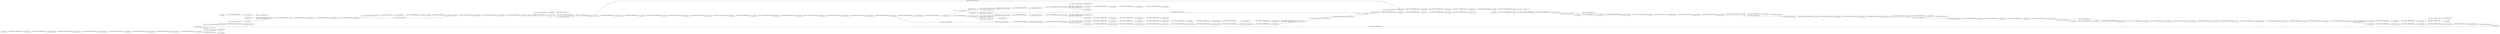digraph {
	"1806910382855072185_340" [label="String To Number"]
	"-9036009252089971374_169" [label="Math Formula"]
	"8597208438577205753_347" [label="Math Formula"]
	"-6028944902076965337_169" [label="Math Formula"]
	"6435443178691927084_31" [label="Group Loop Start"]
	"8597208438577205753_342" [label="Math Formula"]
	"1070479615764792353_176" [label="Denormalizer _PMML_"]
	"-2045842165760778439_318" [label="Row Filter"]
	"1806910382855072185_317" [label="Math Formula"]
	"-2045842165760778439_304" [label="MultiLayerPerceptron Predictor"]
	"429643531085850696_52" [label="MultiLayerPerceptron Predictor"]
	"4592901907806087953_166" [label="Group Loop Start"]
	"1070479615764792353_173" [label=GroupBy]
	"1806910382855072185_313" [label=GroupBy]
	"-2045842165760778439_319" [label="Column Filter"]
	"7182966469351254425_176" [label="Denormalizer _PMML_"]
	"1806910382855072185_352" [label="DB Writer"]
	"-2045842165760778439_290" [label="Row Filter"]
	"8440966985252615367_178" [label=Joiner]
	"1806910382855072185_293" [label="String to Date_Time"]
	"1070479615764792353_175" [label="Cell To PMML"]
	"-9036009252089971374_175" [label="Cell To PMML"]
	"1806910382855072185_18" [label=Sorter]
	"429643531085850696_301" [label="String To Number _deprecated_"]
	"429643531085850696_315" [label="Column Filter"]
	"4592901907806087953_169" [label="Math Formula"]
	"-6028944902076965337_170" [label="Normalizer _PMML_"]
	"-2045842165760778439_292" [label="Row Splitter"]
	"429643531085850696_295" [label="Date_Time Shift"]
	"8440966985252615367_201" [label=Sorter]
	"429643531085850696_306" [label="Math Formula"]
	"1806910382855072185_318" [label="Column Filter"]
	"1806910382855072185_236" [label="Row Filter"]
	"8597208438577205753_345" [label="Column Rename"]
	"-9036009252089971374_176" [label="Denormalizer _PMML_"]
	"1806910382855072185_301" [label="Rule_based Row Filter"]
	"-2045842165760778439_291" [label="Column Filter"]
	"429643531085850696_316" [label="Math Formula"]
	"-2045842165760778439_293" [label="PMML Writer"]
	"1806910382855072185_294" [label="Row Filter"]
	"-2045842165760778439_306" [label="Rule Engine"]
	"7182966469351254425_173" [label=GroupBy]
	"7182966469351254425_166" [label="Group Loop Start"]
	"1673316725192018091_301" [label=Sorter]
	"6435443178691927084_204" [label="Row Splitter"]
	"429643531085850696_319" [label="Column Filter"]
	"1673316725192018091_192" [label="Java Snippet"]
	"1806910382855072185_216" [label="Line Plot _local_"]
	"4215074122742538309_2" [label=Sorter]
	"429643531085850696_321" [label="Lag Column"]
	"4592901907806087953_173" [label=GroupBy]
	"1806910382855072185_310" [label="DB Writer"]
	"8597208438577205753_352" [label="String Manipulation"]
	"1806910382855072185_351" [label="Math Formula"]
	"1806910382855072185_4" [label="DB Query Reader"]
	"8440966985252615367_200" [label=Sorter]
	"1070479615764792353_169" [label="Math Formula"]
	"6435443178691927084_208" [label="Rule Engine"]
	"1806910382855072185_200" [label="Column Filter"]
	"8440966985252615367_198" [label="Row Filter"]
	"1806910382855072185_298" [label="Row Filter"]
	"6435443178691927084_207" [label="Rule Engine"]
	"-2045842165760778439_284" [label="Missing Value"]
	"8597208438577205753_351" [label="Column Combiner"]
	"6435443178691927084_206" [label="Lag Column"]
	"429643531085850696_317" [label="Number To String"]
	"-6028944902076965337_166" [label="Group Loop Start"]
	"-2045842165760778439_197" [label="Column Filter"]
	"8440966985252615367_190" [label="Column Expressions"]
	"8440966985252615367_194" [label="Column Rename"]
	"6435443178691927084_30" [label="Loop End"]
	"-2045842165760778439_294" [label="Row Filter"]
	"8440966985252615367_187" [label="Column Rename"]
	"6435443178691927084_235" [label="Rule Engine"]
	"429643531085850696_320" [label=Unpivoting]
	"8440966985252615367_183" [label="Column Rename"]
	"4215074122742538309_239" [label="Rule Engine"]
	"4215074122742538309_9" [label=GroupBy]
	"-9036009252089971374_179" [label="Loop End"]
	"8440966985252615367_199" [label="Row Filter"]
	"-6028944902076965337_172" [label="Loop End _2 ports_"]
	"6435443178691927084_209" [label="Column Filter"]
	"8440966985252615367_193" [label="Column Filter"]
	"-9036009252089971374_166" [label="Group Loop Start"]
	"-2045842165760778439_296" [label="Rule_based Row Filter"]
	"4215074122742538309_208" [label="Column Filter"]
	"429643531085850696_292" [label="Rule Engine"]
	"8597208438577205753_344" [label="Column Filter"]
	"1806910382855072185_339" [label="Number To String"]
	"429643531085850696_323" [label=Pivoting]
	"429643531085850696_324" [label="Column Resorter"]
	"4215074122742538309_8" [label=Joiner]
	"429643531085850696_322" [label="Math Formula"]
	"-2045842165760778439_307" [label="Numeric Scorer"]
	"1673316725192018091_179" [label="Math Formula"]
	"429643531085850696_298" [label="Date_Time to String"]
	"-2045842165760778439_302" [label="Rule Engine"]
	"-6028944902076965337_171" [label="PMML To Cell"]
	"1806910382855072185_7" [label="Table Creator"]
	"1806910382855072185_222" [label="Line Plot"]
	"1673316725192018091_300" [label="Column Filter"]
	"6435443178691927084_236" [label="Double To Int"]
	"8597208438577205753_341" [label="Excel Reader"]
	"-2045842165760778439_320" [label="Row Filter"]
	"4215074122742538309_11" [label="Cross Joiner"]
	"1673316725192018091_197" [label="Column Filter"]
	"429643531085850696_293" [label="String to Date_Time"]
	"-2045842165760778439_303" [label="RProp MLP Learner"]
	"4592901907806087953_179" [label="Loop End"]
	"8597208438577205753_346" [label="Column Resorter"]
	"1806910382855072185_237" [label="Row Filter"]
	"7182966469351254425_179" [label="Loop End"]
	"1673316725192018091_182" [label="Column Filter"]
	"4592901907806087953_176" [label="Denormalizer _PMML_"]
	"6435443178691927084_234" [label="Lag Column"]
	"1806910382855072185_218" [label="Column Filter"]
	"1806910382855072185_172" [label="Numeric Row Splitter"]
	"429643531085850696_314" [label="Math Formula"]
	"429643531085850696_64" [label="Recursive Loop Start"]
	"6435443178691927084_185" [label="Row Splitter"]
	"1806910382855072185_228" [label=GroupBy]
	"1806910382855072185_347" [label="Table Row to Variable"]
	"-6028944902076965337_173" [label=GroupBy]
	"-2045842165760778439_323" [label="Line Plot _local_"]
	"1806910382855072185_188" [label="Line Plot _local_"]
	"6435443178691927084_210" [label="Column Rename"]
	"1070479615764792353_179" [label="Loop End"]
	"7182966469351254425_175" [label="Cell To PMML"]
	"-2045842165760778439_283" [label="MultiLayerPerceptron Predictor"]
	"1070479615764792353_166" [label="Group Loop Start"]
	"8440966985252615367_185" [label=Sorter]
	"1806910382855072185_15" [label="DB Connector"]
	"-2045842165760778439_288" [label="Numeric Scorer"]
	"4215074122742538309_12" [label="Missing Value"]
	"7182966469351254425_169" [label="Math Formula"]
	"-6028944902076965337_174" [label=Joiner]
	"-2045842165760778439_278" [label="Rule_based Row Filter"]
	"429643531085850696_318" [label="Math Formula"]
	"429643531085850696_172" [label="Column Resorter"]
	"-2045842165760778439_177" [label="RProp MLP Learner"]
	"429643531085850696_159" [label="Column Filter"]
	"1806910382855072185_319" [label="String Manipulation"]
	"1806910382855072185_193" [label=Concatenate]
	"8597208438577205753_343" [label="String Manipulation"]
	"-9036009252089971374_173" [label=GroupBy]
	"6435443178691927084_165" [label="Lag Column"]
	"-2045842165760778439_305" [label="Rule_based Row Filter"]
	"-2045842165760778439_289" [label="Line Plot _local_"]
	"8440966985252615367_184" [label="Column Rename"]
	"429643531085850696_65" [label="Recursive Loop End"]
	"4592901907806087953_175" [label="Cell To PMML"]
	"1806910382855072185_316" [label="Rule Engine"]
	"1806910382855072185_15" -> "1806910382855072185_4" [label="object: 3566; is_blocking: True"]
	"-6028944902076965337_172" -> "6435443178691927084_31" [label="data: 9642; is_blocking: False"]
	"-2045842165760778439_284" -> "-2045842165760778439_283" [label="data: 147054; is_blocking: True"]
	"1806910382855072185_228" -> "1806910382855072185_351" [label="data: 2537; is_blocking: True"]
	"429643531085850696_298" -> "429643531085850696_301" [label="data: 106713; is_blocking: False"]
	"1806910382855072185_4" -> "1806910382855072185_18" [label="data: 14020; is_blocking: False"]
	"429643531085850696_293" -> "429643531085850696_318" [label="data: 106420; is_blocking: False"]
	"-9036009252089971374_175" -> "-9036009252089971374_176" [label="object: 2346; is_blocking: True"]
	"1673316725192018091_192" -> "1673316725192018091_197" [label="data: 125121; is_blocking: False"]
	"8597208438577205753_351" -> "8597208438577205753_352" [label="data: 11585; is_blocking: False"]
	"429643531085850696_52" -> "429643531085850696_292" [label="data: 105366; is_blocking: False"]
	"4592901907806087953_169" -> "8440966985252615367_187" [label="data: 17342; is_blocking: False"]
	"8440966985252615367_198" -> "8440966985252615367_200" [label="data: 40571; is_blocking: False"]
	"8440966985252615367_185" -> "8440966985252615367_190" [label="data: 131945; is_blocking: True"]
	"4215074122742538309_239" -> "1806910382855072185_228" [label="data: 7956; is_blocking: False"]
	"7182966469351254425_169" -> "8440966985252615367_183" [label="data: 14534; is_blocking: False"]
	"1806910382855072185_316" -> "1806910382855072185_237" [label="data: 13110; is_blocking: False"]
	"-2045842165760778439_303" -> "1806910382855072185_193" [label="object: 509457; is_blocking: True"]
	"1806910382855072185_200" -> "1806910382855072185_188" [label="data: 74531; is_blocking: False"]
	"429643531085850696_314" -> "429643531085850696_315" [label="data: 104808; is_blocking: False"]
	"-2045842165760778439_303" -> "429643531085850696_64" [label="object: 509457; is_blocking: True"]
	"6435443178691927084_185" -> "6435443178691927084_206" [label="data: 149675; is_blocking: False"]
	"429643531085850696_65" -> "429643531085850696_314" [label="data: 105242; is_blocking: False"]
	"1806910382855072185_15" -> "1806910382855072185_310" [label="object: 3566; is_blocking: True"]
	"4215074122742538309_8" -> "4215074122742538309_2" [label="data: 18163; is_blocking: True"]
	"7182966469351254425_173" -> "7182966469351254425_175" [label="data: 3621; is_blocking: True"]
	"-2045842165760778439_296" -> "-2045842165760778439_302" [label="data: 153292; is_blocking: False"]
	"1070479615764792353_166" -> "1070479615764792353_176" [label="data: 132168; is_blocking: True"]
	"8597208438577205753_341" -> "8597208438577205753_342" [label="data: 16287; is_blocking: False"]
	"429643531085850696_317" -> "429643531085850696_293" [label="data: 105744; is_blocking: False"]
	"7182966469351254425_175" -> "7182966469351254425_176" [label="object: 2346; is_blocking: True"]
	"-6028944902076965337_166" -> "-6028944902076965337_170" [label="data: 18402; is_blocking: True"]
	"8440966985252615367_183" -> "-9036009252089971374_166" [label="data: 9489; is_blocking: False"]
	"-2045842165760778439_294" -> "-2045842165760778439_291" [label="data: 153291; is_blocking: False"]
	"6435443178691927084_204" -> "429643531085850696_64" [label="data: 93155; is_blocking: False"]
	"1806910382855072185_316" -> "1806910382855072185_318" [label="data: 13110; is_blocking: False"]
	"-2045842165760778439_303" -> "-2045842165760778439_293" [label="object: 509457; is_blocking: True"]
	"8440966985252615367_194" -> "4592901907806087953_166" [label="data: 9491; is_blocking: False"]
	"7182966469351254425_176" -> "7182966469351254425_179" [label="data: 132997; is_blocking: False"]
	"8597208438577205753_345" -> "8597208438577205753_346" [label="data: 4455; is_blocking: False"]
	"1070479615764792353_179" -> "1070479615764792353_169" [label="data: 141637; is_blocking: True"]
	"429643531085850696_324" -> "429643531085850696_159" [label="data: 104539; is_blocking: False"]
	"8597208438577205753_352" -> "8597208438577205753_344" [label="data: 12158; is_blocking: False"]
	"6435443178691927084_209" -> "6435443178691927084_210" [label="data: 101014; is_blocking: False"]
	"8597208438577205753_347" -> "1806910382855072185_352" [label="data: 7909; is_blocking: False"]
	"-6028944902076965337_169" -> "-6028944902076965337_166" [label="data: 8983; is_blocking: False"]
	"1673316725192018091_182" -> "1673316725192018091_192" [label="data: 102107; is_blocking: False"]
	"1806910382855072185_347" -> "1806910382855072185_172" [label="object: 288; is_blocking: True"]
	"429643531085850696_318" -> "429643531085850696_295" [label="data: 107359; is_blocking: False"]
	"8597208438577205753_344" -> "8597208438577205753_345" [label="data: 5014; is_blocking: False"]
	"8440966985252615367_200" -> "8440966985252615367_178" [label="data: 40571; is_blocking: True"]
	"-2045842165760778439_320" -> "-2045842165760778439_319" [label="data: 153241; is_blocking: False"]
	"-2045842165760778439_302" -> "-2045842165760778439_288" [label="data: 108393; is_blocking: False"]
	"6435443178691927084_206" -> "6435443178691927084_207" [label="data: 151200; is_blocking: False"]
	"1806910382855072185_193" -> "1806910382855072185_236" [label="data: 92933; is_blocking: False"]
	"8440966985252615367_184" -> "1070479615764792353_166" [label="data: 9498; is_blocking: False"]
	"1806910382855072185_4" -> "1806910382855072185_301" [label="data: 14020; is_blocking: False"]
	"1806910382855072185_218" -> "1806910382855072185_216" [label="data: 6697; is_blocking: False"]
	"-2045842165760778439_278" -> "-2045842165760778439_197" [label="data: 147054; is_blocking: False"]
	"1070479615764792353_166" -> "1070479615764792353_173" [label="data: 132168; is_blocking: True"]
	"1806910382855072185_18" -> "4215074122742538309_8" [label="data: 14019; is_blocking: True"]
	"-9036009252089971374_179" -> "-9036009252089971374_169" [label="data: 142176; is_blocking: True"]
	"-2045842165760778439_197" -> "-2045842165760778439_177" [label="data: 97245; is_blocking: False"]
	"-9036009252089971374_173" -> "-9036009252089971374_175" [label="data: 3621; is_blocking: True"]
	"429643531085850696_321" -> "429643531085850696_322" [label="data: 11230; is_blocking: False"]
	"429643531085850696_319" -> "429643531085850696_65" [label="data: 105057; is_blocking: False"]
	"429643531085850696_323" -> "429643531085850696_324" [label="data: 306810; is_blocking: True"]
	"1070479615764792353_173" -> "1070479615764792353_175" [label="data: 3619; is_blocking: True"]
	"-9036009252089971374_169" -> "8440966985252615367_184" [label="data: 17533; is_blocking: False"]
	"429643531085850696_64" -> "429643531085850696_52" [label="data: 95839; is_blocking: False"]
	"4592901907806087953_166" -> "4592901907806087953_173" [label="data: 132000; is_blocking: True"]
	"8597208438577205753_342" -> "8597208438577205753_343" [label="data: 7701; is_blocking: False"]
	"4592901907806087953_179" -> "4592901907806087953_169" [label="data: 141610; is_blocking: True"]
	"-2045842165760778439_304" -> "-2045842165760778439_305" [label="data: 108399; is_blocking: False"]
	"1806910382855072185_236" -> "1806910382855072185_294" [label="data: 163062; is_blocking: False"]
	"-2045842165760778439_303" -> "-2045842165760778439_304" [label="object: 509457; is_blocking: True"]
	"-2045842165760778439_302" -> "-2045842165760778439_292" [label="data: 108393; is_blocking: False"]
	"4215074122742538309_239" -> "1806910382855072185_172" [label="data: 7956; is_blocking: False"]
	"1806910382855072185_294" -> "1806910382855072185_200" [label="data: 163062; is_blocking: False"]
	"6435443178691927084_207" -> "6435443178691927084_234" [label="data: 103799; is_blocking: False"]
	"6435443178691927084_208" -> "6435443178691927084_236" [label="data: 107234; is_blocking: False"]
	"429643531085850696_159" -> "429643531085850696_172" [label="data: 103505; is_blocking: False"]
	"1673316725192018091_179" -> "1673316725192018091_182" [label="data: 110100; is_blocking: False"]
	"-6028944902076965337_170" -> "-6028944902076965337_172" [label="data: 18474; is_blocking: False"]
	"1806910382855072185_298" -> "1806910382855072185_218" [label="data: 30649; is_blocking: False"]
	"1673316725192018091_300" -> "1673316725192018091_301" [label="data: 9995; is_blocking: False"]
	"6435443178691927084_234" -> "6435443178691927084_235" [label="data: 152353; is_blocking: False"]
	"4215074122742538309_11" -> "4215074122742538309_8" [label="data: 11770; is_blocking: False"]
	"8440966985252615367_201" -> "8440966985252615367_178" [label="data: 3964; is_blocking: True"]
	"429643531085850696_295" -> "429643531085850696_298" [label="data: 107386; is_blocking: False"]
	"4215074122742538309_2" -> "4215074122742538309_12" [label="data: 18163; is_blocking: True"]
	"1070479615764792353_176" -> "1070479615764792353_179" [label="data: 131709; is_blocking: False"]
	"-6028944902076965337_170" -> "-6028944902076965337_173" [label="data: 18474; is_blocking: False"]
	"8440966985252615367_193" -> "8440966985252615367_185" [label="data: 10564; is_blocking: False"]
	"-2045842165760778439_290" -> "-2045842165760778439_294" [label="data: 153290; is_blocking: False"]
	"-6028944902076965337_172" -> "1673316725192018091_179" [label="data: 9642; is_blocking: False"]
	"8440966985252615367_190" -> "1673316725192018091_300" [label="data: 24569; is_blocking: False"]
	"-6028944902076965337_171" -> "-6028944902076965337_174" [label="data: 2870; is_blocking: False"]
	"1673316725192018091_301" -> "1806910382855072185_317" [label="data: 30336; is_blocking: True"]
	"1806910382855072185_15" -> "1806910382855072185_352" [label="object: 3566; is_blocking: True"]
	"1806910382855072185_317" -> "1806910382855072185_316" [label="data: 11384; is_blocking: False"]
	"4215074122742538309_208" -> "4215074122742538309_239" [label="data: 5037; is_blocking: False"]
	"429643531085850696_320" -> "429643531085850696_321" [label="data: 9948; is_blocking: False"]
	"-2045842165760778439_302" -> "-2045842165760778439_290" [label="data: 108393; is_blocking: False"]
	"6435443178691927084_204" -> "-2045842165760778439_278" [label="data: 93155; is_blocking: False"]
	"1806910382855072185_218" -> "1806910382855072185_222" [label="data: 6697; is_blocking: False"]
	"4592901907806087953_166" -> "4592901907806087953_176" [label="data: 132000; is_blocking: True"]
	"-2045842165760778439_305" -> "-2045842165760778439_306" [label="data: 153241; is_blocking: False"]
	"1806910382855072185_318" -> "1806910382855072185_339" [label="data: 9993; is_blocking: False"]
	"-2045842165760778439_284" -> "-2045842165760778439_304" [label="data: 147054; is_blocking: True"]
	"6435443178691927084_235" -> "6435443178691927084_208" [label="data: 104935; is_blocking: False"]
	"429643531085850696_292" -> "429643531085850696_316" [label="data: 105365; is_blocking: False"]
	"429643531085850696_301" -> "429643531085850696_319" [label="data: 106854; is_blocking: False"]
	"4592901907806087953_173" -> "4592901907806087953_175" [label="data: 3622; is_blocking: True"]
	"-2045842165760778439_306" -> "-2045842165760778439_318" [label="data: 108399; is_blocking: False"]
	"1673316725192018091_197" -> "8440966985252615367_198" [label="data: 8108; is_blocking: False"]
	"8597208438577205753_346" -> "8597208438577205753_347" [label="data: 5004; is_blocking: False"]
	"1806910382855072185_237" -> "1806910382855072185_298" [label="data: 30649; is_blocking: False"]
	"-2045842165760778439_318" -> "-2045842165760778439_320" [label="data: 153241; is_blocking: False"]
	"4215074122742538309_12" -> "4215074122742538309_208" [label="data: 18162; is_blocking: True"]
	"1806910382855072185_7" -> "4215074122742538309_8" [label="data: 9081; is_blocking: True"]
	"8597208438577205753_343" -> "8597208438577205753_351" [label="data: 8364; is_blocking: False"]
	"4592901907806087953_175" -> "4592901907806087953_176" [label="object: 2346; is_blocking: True"]
	"1806910382855072185_193" -> "1673316725192018091_179" [label="data: 92933; is_blocking: False"]
	"7182966469351254425_166" -> "7182966469351254425_176" [label="data: 132230; is_blocking: True"]
	"1070479615764792353_175" -> "1070479615764792353_176" [label="object: 2346; is_blocking: True"]
	"429643531085850696_315" -> "1806910382855072185_193" [label="data: 102071; is_blocking: False"]
	"8440966985252615367_199" -> "8440966985252615367_201" [label="data: 5419; is_blocking: False"]
	"429643531085850696_316" -> "429643531085850696_317" [label="data: 105886; is_blocking: False"]
	"-6028944902076965337_173" -> "-6028944902076965337_174" [label="data: 3300; is_blocking: True"]
	"4215074122742538309_9" -> "4215074122742538309_11" [label="data: 3300; is_blocking: True"]
	"-2045842165760778439_319" -> "-2045842165760778439_323" [label="data: 21072; is_blocking: False"]
	"7182966469351254425_166" -> "7182966469351254425_173" [label="data: 132230; is_blocking: True"]
	"429643531085850696_306" -> "429643531085850696_320" [label="data: 105888; is_blocking: False"]
	"6435443178691927084_31" -> "6435443178691927084_165" [label="data: 19643; is_blocking: True"]
	"1806910382855072185_340" -> "1806910382855072185_310" [label="data: 15348; is_blocking: False"]
	"-2045842165760778439_197" -> "-2045842165760778439_303" [label="data: 97245; is_blocking: False"]
	"429643531085850696_292" -> "429643531085850696_306" [label="data: 105365; is_blocking: False"]
	"6435443178691927084_236" -> "6435443178691927084_209" [label="data: 107215; is_blocking: False"]
	"6435443178691927084_30" -> "6435443178691927084_185" [label="data: 246579; is_blocking: True"]
	"6435443178691927084_165" -> "6435443178691927084_30" [label="data: 152334; is_blocking: False"]
	"1070479615764792353_169" -> "8440966985252615367_194" [label="data: 17444; is_blocking: False"]
	"8597208438577205753_347" -> "1806910382855072185_313" [label="data: 7909; is_blocking: False"]
	"-2045842165760778439_291" -> "-2045842165760778439_289" [label="data: 21071; is_blocking: False"]
	"1806910382855072185_351" -> "1806910382855072185_347" [label="data: 3100; is_blocking: False"]
	"8440966985252615367_178" -> "7182966469351254425_166" [label="data: 132230; is_blocking: True"]
	"-9036009252089971374_166" -> "-9036009252089971374_176" [label="data: 132803; is_blocking: True"]
	"429643531085850696_322" -> "429643531085850696_323" [label="data: 11161; is_blocking: False"]
	"8440966985252615367_187" -> "8440966985252615367_193" [label="data: 9491; is_blocking: False"]
	"7182966469351254425_179" -> "7182966469351254425_169" [label="data: 142876; is_blocking: True"]
	"-2045842165760778439_177" -> "-2045842165760778439_283" [label="object: 128820; is_blocking: True"]
	"1806910382855072185_293" -> "1806910382855072185_340" [label="data: 15628; is_blocking: False"]
	"429643531085850696_172" -> "429643531085850696_65" [label="data: 103505; is_blocking: False"]
	"-9036009252089971374_166" -> "-9036009252089971374_173" [label="data: 132803; is_blocking: True"]
	"-9036009252089971374_176" -> "-9036009252089971374_179" [label="data: 132306; is_blocking: False"]
	"1806910382855072185_319" -> "1806910382855072185_293" [label="data: 14192; is_blocking: False"]
	"1806910382855072185_339" -> "1806910382855072185_319" [label="data: 13697; is_blocking: False"]
	"-6028944902076965337_170" -> "-6028944902076965337_171" [label="object: 2374; is_blocking: True"]
	"-6028944902076965337_174" -> "-6028944902076965337_172" [label="data: 4537; is_blocking: True"]
	"-2045842165760778439_283" -> "-2045842165760778439_296" [label="data: 108393; is_blocking: False"]
	"-2045842165760778439_306" -> "-2045842165760778439_307" [label="data: 108399; is_blocking: False"]
	"4592901907806087953_176" -> "4592901907806087953_179" [label="data: 131514; is_blocking: False"]
	"1806910382855072185_172" -> "-6028944902076965337_169" [label="data: 17264; is_blocking: False"]
	"6435443178691927084_210" -> "6435443178691927084_204" [label="data: 91739; is_blocking: False"]
	rankdir=LR
}
